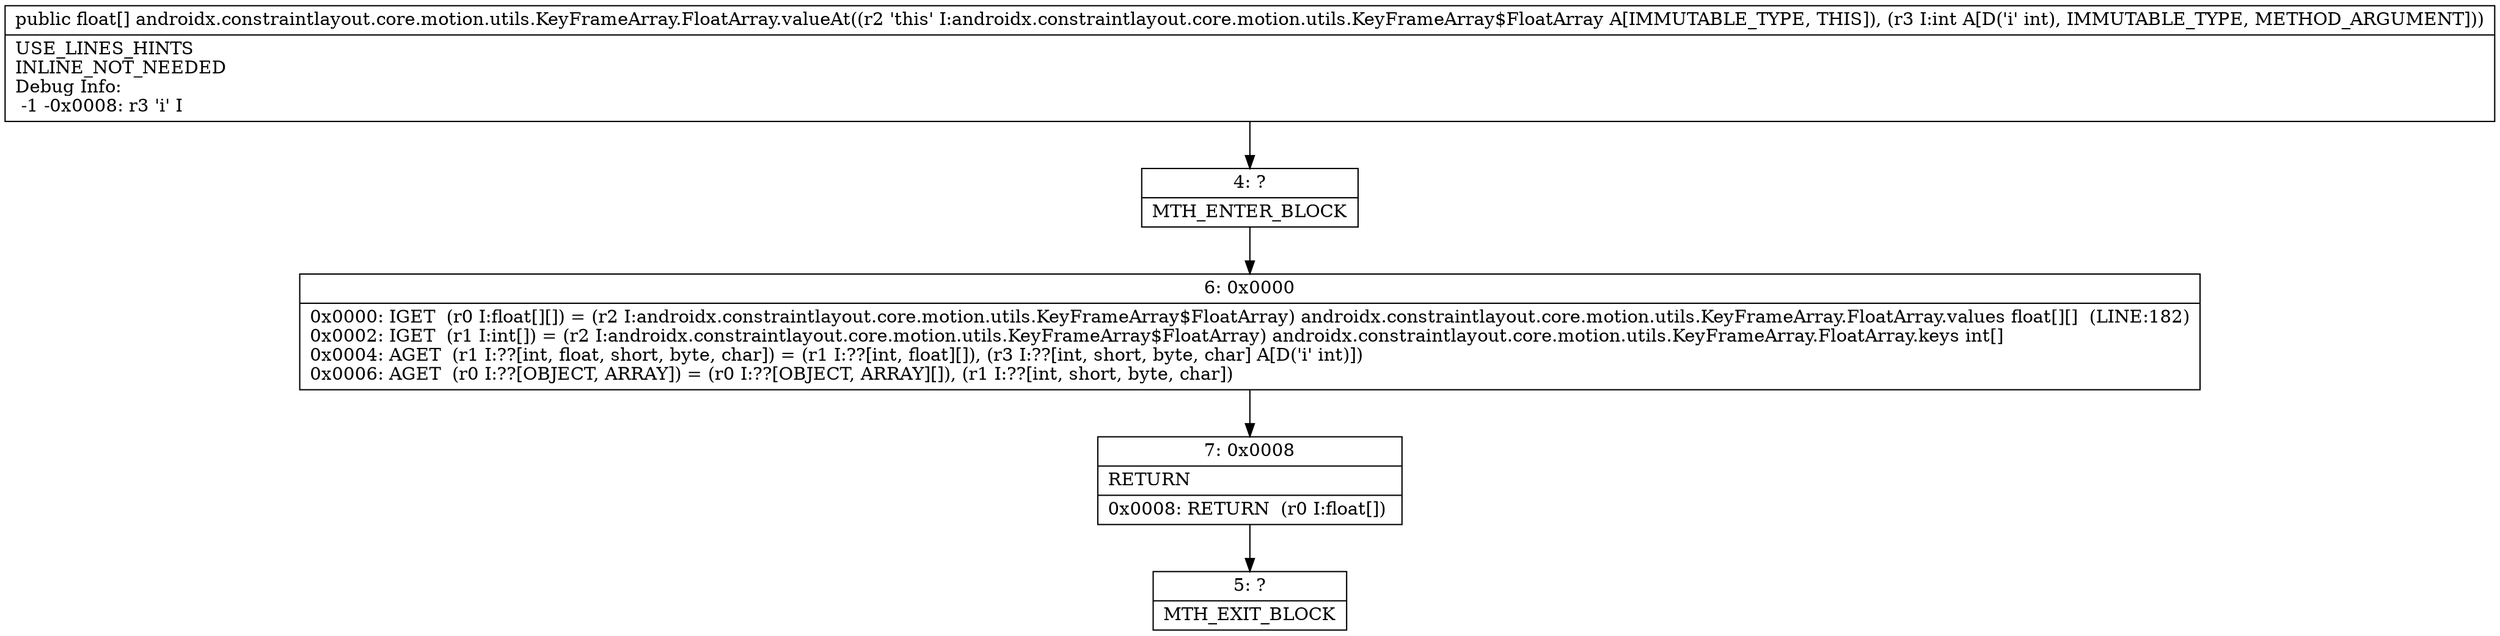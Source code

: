 digraph "CFG forandroidx.constraintlayout.core.motion.utils.KeyFrameArray.FloatArray.valueAt(I)[F" {
Node_4 [shape=record,label="{4\:\ ?|MTH_ENTER_BLOCK\l}"];
Node_6 [shape=record,label="{6\:\ 0x0000|0x0000: IGET  (r0 I:float[][]) = (r2 I:androidx.constraintlayout.core.motion.utils.KeyFrameArray$FloatArray) androidx.constraintlayout.core.motion.utils.KeyFrameArray.FloatArray.values float[][]  (LINE:182)\l0x0002: IGET  (r1 I:int[]) = (r2 I:androidx.constraintlayout.core.motion.utils.KeyFrameArray$FloatArray) androidx.constraintlayout.core.motion.utils.KeyFrameArray.FloatArray.keys int[] \l0x0004: AGET  (r1 I:??[int, float, short, byte, char]) = (r1 I:??[int, float][]), (r3 I:??[int, short, byte, char] A[D('i' int)]) \l0x0006: AGET  (r0 I:??[OBJECT, ARRAY]) = (r0 I:??[OBJECT, ARRAY][]), (r1 I:??[int, short, byte, char]) \l}"];
Node_7 [shape=record,label="{7\:\ 0x0008|RETURN\l|0x0008: RETURN  (r0 I:float[]) \l}"];
Node_5 [shape=record,label="{5\:\ ?|MTH_EXIT_BLOCK\l}"];
MethodNode[shape=record,label="{public float[] androidx.constraintlayout.core.motion.utils.KeyFrameArray.FloatArray.valueAt((r2 'this' I:androidx.constraintlayout.core.motion.utils.KeyFrameArray$FloatArray A[IMMUTABLE_TYPE, THIS]), (r3 I:int A[D('i' int), IMMUTABLE_TYPE, METHOD_ARGUMENT]))  | USE_LINES_HINTS\lINLINE_NOT_NEEDED\lDebug Info:\l  \-1 \-0x0008: r3 'i' I\l}"];
MethodNode -> Node_4;Node_4 -> Node_6;
Node_6 -> Node_7;
Node_7 -> Node_5;
}

